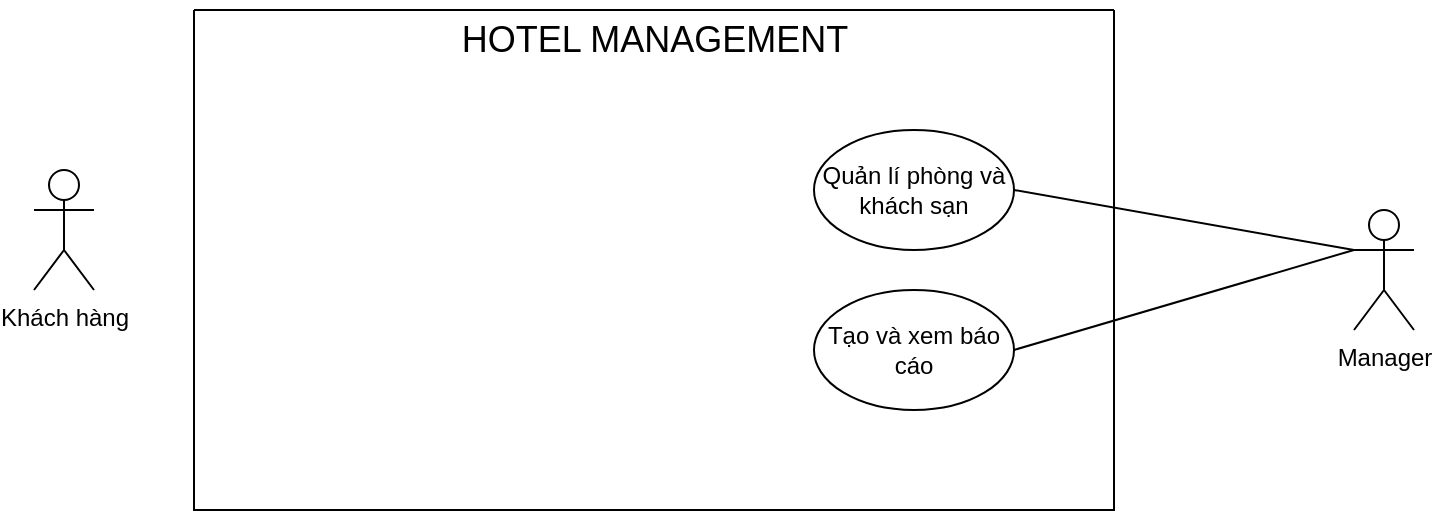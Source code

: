 <mxfile version="22.1.5" type="device">
  <diagram name="Page-1" id="uZ3OU5pdZBP6D6zqTWE5">
    <mxGraphModel dx="1282" dy="557" grid="1" gridSize="10" guides="1" tooltips="1" connect="1" arrows="1" fold="1" page="1" pageScale="1" pageWidth="850" pageHeight="1100" math="0" shadow="0">
      <root>
        <mxCell id="0" />
        <mxCell id="1" parent="0" />
        <mxCell id="-3wzFjzAV5iXs3W9r8vI-2" value="" style="swimlane;startSize=0;" parent="1" vertex="1">
          <mxGeometry x="130" y="30" width="460" height="250" as="geometry" />
        </mxCell>
        <mxCell id="-3wzFjzAV5iXs3W9r8vI-3" value="&lt;font style=&quot;font-size: 18px;&quot;&gt;HOTEL MANAGEMENT&lt;/font&gt;" style="text;html=1;align=center;verticalAlign=middle;resizable=0;points=[];autosize=1;strokeColor=none;fillColor=none;" parent="-3wzFjzAV5iXs3W9r8vI-2" vertex="1">
          <mxGeometry x="120" y="-5" width="220" height="40" as="geometry" />
        </mxCell>
        <mxCell id="-3wzFjzAV5iXs3W9r8vI-18" value="Quản lí phòng và khách sạn" style="ellipse;whiteSpace=wrap;html=1;" parent="-3wzFjzAV5iXs3W9r8vI-2" vertex="1">
          <mxGeometry x="310" y="60" width="100" height="60" as="geometry" />
        </mxCell>
        <mxCell id="-3wzFjzAV5iXs3W9r8vI-19" value="Tạo và xem báo cáo" style="ellipse;whiteSpace=wrap;html=1;" parent="-3wzFjzAV5iXs3W9r8vI-2" vertex="1">
          <mxGeometry x="310" y="140" width="100" height="60" as="geometry" />
        </mxCell>
        <mxCell id="-3wzFjzAV5iXs3W9r8vI-20" value="Manager" style="shape=umlActor;verticalLabelPosition=bottom;verticalAlign=top;html=1;outlineConnect=0;" parent="1" vertex="1">
          <mxGeometry x="710" y="130" width="30" height="60" as="geometry" />
        </mxCell>
        <mxCell id="-3wzFjzAV5iXs3W9r8vI-23" value="" style="endArrow=none;html=1;rounded=0;entryX=0;entryY=0.333;entryDx=0;entryDy=0;entryPerimeter=0;exitX=1;exitY=0.5;exitDx=0;exitDy=0;" parent="1" source="-3wzFjzAV5iXs3W9r8vI-18" target="-3wzFjzAV5iXs3W9r8vI-20" edge="1">
          <mxGeometry width="50" height="50" relative="1" as="geometry">
            <mxPoint x="530" y="490" as="sourcePoint" />
            <mxPoint x="580" y="440" as="targetPoint" />
          </mxGeometry>
        </mxCell>
        <mxCell id="-3wzFjzAV5iXs3W9r8vI-24" value="" style="endArrow=none;html=1;rounded=0;entryX=0;entryY=0.333;entryDx=0;entryDy=0;entryPerimeter=0;exitX=1;exitY=0.5;exitDx=0;exitDy=0;" parent="1" source="-3wzFjzAV5iXs3W9r8vI-19" target="-3wzFjzAV5iXs3W9r8vI-20" edge="1">
          <mxGeometry width="50" height="50" relative="1" as="geometry">
            <mxPoint x="530" y="490" as="sourcePoint" />
            <mxPoint x="580" y="440" as="targetPoint" />
          </mxGeometry>
        </mxCell>
        <mxCell id="-3wzFjzAV5iXs3W9r8vI-25" value="Khách hàng" style="shape=umlActor;verticalLabelPosition=bottom;verticalAlign=top;html=1;outlineConnect=0;" parent="1" vertex="1">
          <mxGeometry x="50" y="110" width="30" height="60" as="geometry" />
        </mxCell>
      </root>
    </mxGraphModel>
  </diagram>
</mxfile>
